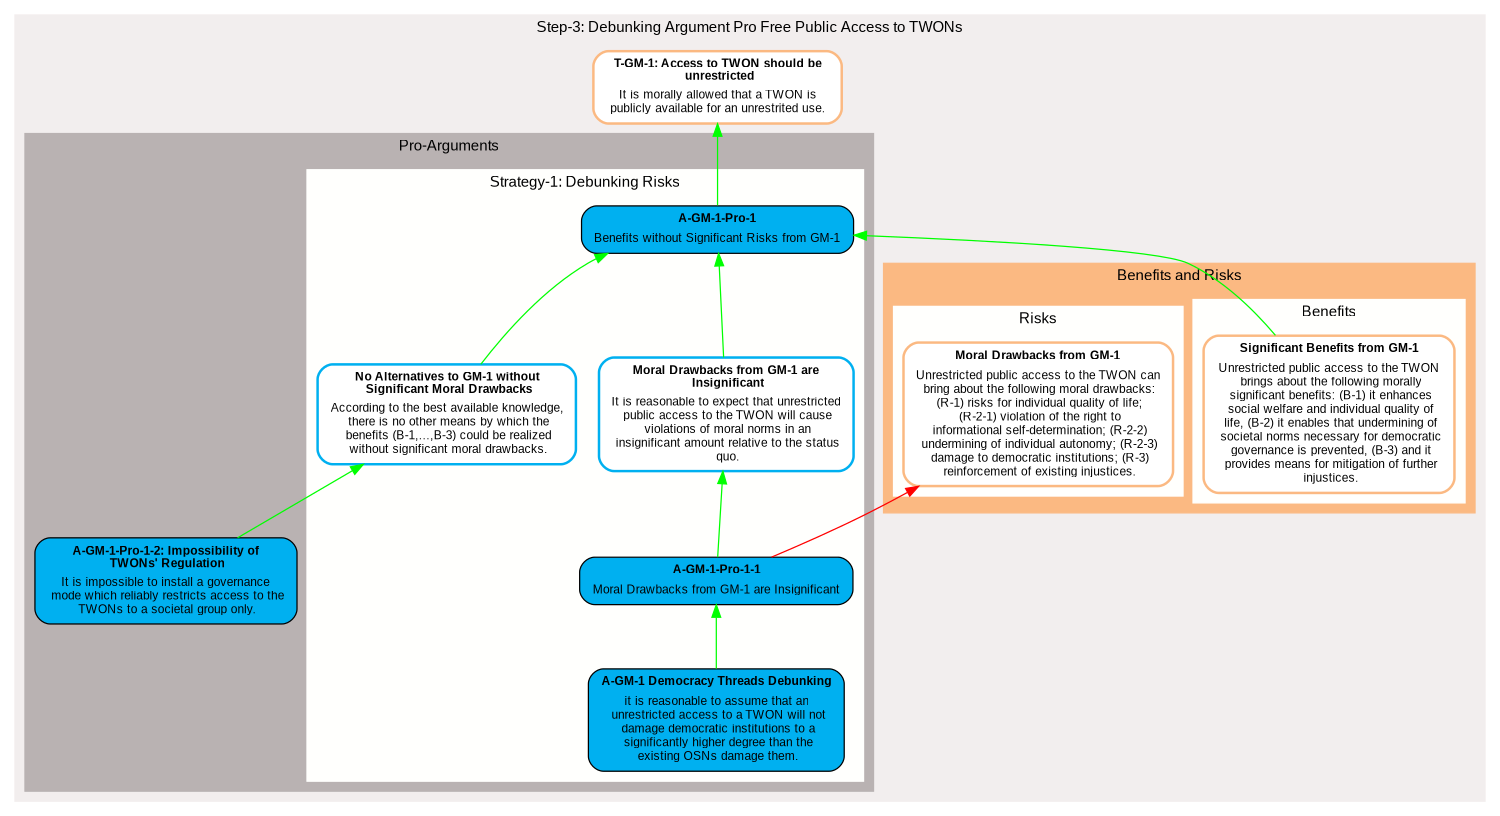 digraph "Argument Map" {

rankdir = "BT";
concentrate = "false";
ratio = "auto";
size = "10,10";
edge[arrowsize="1", penwidth="1"]graph [bgcolor = "transparent" ]
subgraph cluster_1 {
  label = <<FONT FACE="arial" POINT-SIZE="12" COLOR="#000000">Step-3&#x3A;&#x20;Debunking&#x20;Argument&#x20;Pro&#x20;Free&#x20;Public&#x20;Access&#x20;to&#x20;TWONs</FONT>>;
  color = "#f2eeee";
  margin="8" style = filled;
 labelloc = "b";

  n0 [label=<<TABLE WIDTH="0" ALIGN="CENTER" BORDER="0" CELLSPACING="0"><TR><TD WIDTH="0" ALIGN="TEXT" BALIGN="CENTER"><FONT FACE="arial" POINT-SIZE="10" COLOR="#000000"><B>T-GM-1&#x3A;&#x20;Access&#x20;to&#x20;TWON&#x20;should&#x20;be<BR/>&#x20;unrestricted</B></FONT></TD></TR><TR><TD ALIGN="TEXT" WIDTH="0" BALIGN="CENTER"><FONT FACE="arial" POINT-SIZE="10" COLOR="#000000">It&#x20;is&#x20;morally&#x20;allowed&#x20;that&#x20;a&#x20;TWON&#x20;is<BR/>&#x20;publicly&#x20;available&#x20;for&#x20;an&#x20;unrestrited&#x20;use.&#x20;</FONT></TD></TR></TABLE>>, shape="box",  margin="0.11,0.055", style="filled,rounded,bold", color="#FBB982", fillcolor="white", labelfontcolor="white", fontcolor="#000000", type="statement-map-node"];

subgraph cluster_2 {
  label = <<FONT FACE="arial" POINT-SIZE="12" COLOR="#000000">Benefits&#x20;and&#x20;Risks</FONT>>;
  color = "#FBB982";
  margin="8" style = filled;
 labelloc = "b";


subgraph cluster_3 {
  label = <<FONT FACE="arial" POINT-SIZE="12" COLOR="#000000">Benefits</FONT>>;
  color = "#fffffd";
  margin="8" style = filled;
 labelloc = "b";

  n1 [label=<<TABLE WIDTH="0" ALIGN="CENTER" BORDER="0" CELLSPACING="0"><TR><TD WIDTH="0" ALIGN="TEXT" BALIGN="CENTER"><FONT FACE="arial" POINT-SIZE="10" COLOR="#000000"><B>Significant&#x20;Benefits&#x20;from&#x20;GM-1</B></FONT></TD></TR><TR><TD ALIGN="TEXT" WIDTH="0" BALIGN="CENTER"><FONT FACE="arial" POINT-SIZE="10" COLOR="#000000">Unrestricted&#x20;public&#x20;access&#x20;to&#x20;the&#x20;TWON<BR/>&#x20;brings&#x20;about&#x20;the&#x20;following&#x20;morally<BR/>&#x20;significant&#x20;benefits&#x3A;&#x20;&#x28;B-1&#x29;&#x20;it&#x20;enhances<BR/>&#x20;social&#x20;welfare&#x20;and&#x20;individual&#x20;quality&#x20;of<BR/>&#x20;life&#x2C;&#x20;&#x28;B-2&#x29;&#x20;it&#x20;enables&#x20;that&#x20;undermining&#x20;of<BR/>&#x20;societal&#x20;norms&#x20;necessary&#x20;for&#x20;democratic<BR/>&#x20;governance&#x20;is&#x20;prevented&#x2C;&#x20;&#x28;B-3&#x29;&#x20;and&#x20;it<BR/>&#x20;provides&#x20;means&#x20;for&#x20;mitigation&#x20;of&#x20;further<BR/>&#x20;injustices.</FONT></TD></TR></TABLE>>, shape="box",  margin="0.11,0.055", style="filled,rounded,bold", color="#FBB982", fillcolor="white", labelfontcolor="white", fontcolor="#000000", type="statement-map-node"];

}


subgraph cluster_4 {
  label = <<FONT FACE="arial" POINT-SIZE="12" COLOR="#000000">Risks</FONT>>;
  color = "#fffffd";
  margin="8" style = filled;
 labelloc = "b";

  n4 [label=<<TABLE WIDTH="0" ALIGN="CENTER" BORDER="0" CELLSPACING="0"><TR><TD WIDTH="0" ALIGN="TEXT" BALIGN="CENTER"><FONT FACE="arial" POINT-SIZE="10" COLOR="#000000"><B>Moral&#x20;Drawbacks&#x20;from&#x20;GM-1</B></FONT></TD></TR><TR><TD ALIGN="TEXT" WIDTH="0" BALIGN="CENTER"><FONT FACE="arial" POINT-SIZE="10" COLOR="#000000">Unrestricted&#x20;public&#x20;access&#x20;to&#x20;the&#x20;TWON&#x20;can<BR/>&#x20;bring&#x20;about&#x20;the&#x20;following&#x20;moral&#x20;drawbacks&#x3A;<BR/>&#x20;&#x28;R-1&#x29;&#x20;risks&#x20;for&#x20;individual&#x20;quality&#x20;of&#x20;life&#x3B;<BR/>&#x20;&#x28;R-2-1&#x29;&#x20;violation&#x20;of&#x20;the&#x20;right&#x20;to<BR/>&#x20;informational&#x20;self-determination&#x3B;&#x20;&#x28;R-2-2&#x29;<BR/>&#x20;undermining&#x20;of&#x20;individual&#x20;autonomy&#x3B;&#x20;&#x28;R-2-3&#x29;<BR/>&#x20;damage&#x20;to&#x20;democratic&#x20;institutions&#x3B;&#x20;&#x28;R-3&#x29;<BR/>&#x20;reinforcement&#x20;of&#x20;existing&#x20;injustices.</FONT></TD></TR></TABLE>>, shape="box",  margin="0.11,0.055", style="filled,rounded,bold", color="#FBB982", fillcolor="white", labelfontcolor="white", fontcolor="#000000", type="statement-map-node"];

}


}


subgraph cluster_5 {
  label = <<FONT FACE="arial" POINT-SIZE="12" COLOR="#000000">Pro-Arguments</FONT>>;
  color = "#b9b2b2";
  margin="8" style = filled;
 labelloc = "b";

  n5 [label=<<TABLE WIDTH="0" ALIGN="CENTER" BORDER="0" CELLSPACING="0"><TR><TD WIDTH="0" ALIGN="TEXT" BALIGN="CENTER"><FONT FACE="arial" POINT-SIZE="10" COLOR="#000000"><B>A-GM-1-Pro-1-2&#x3A;&#x20;Impossibility&#x20;of<BR/>&#x20;TWONs&#x27;&#x20;Regulation</B></FONT></TD></TR><TR><TD ALIGN="TEXT" WIDTH="0" BALIGN="CENTER"><FONT FACE="arial" POINT-SIZE="10" COLOR="#000000">It&#x20;is&#x20;impossible&#x20;to&#x20;install&#x20;a&#x20;governance<BR/>&#x20;mode&#x20;which&#x20;reliably&#x20;restricts&#x20;access&#x20;to&#x20;the<BR/>&#x20;TWONs&#x20;to&#x20;a&#x20;societal&#x20;group&#x20;only.</FONT></TD></TR></TABLE>>, margin="0.11,0.055", shape="box", style="filled, rounded", fillcolor="#00B0F0", fontcolor="#000000",  type="argument-map-node"];

subgraph cluster_6 {
  label = <<FONT FACE="arial" POINT-SIZE="12" COLOR="#000000">Strategy-1&#x3A;&#x20;Debunking&#x20;Risks</FONT>>;
  color = "#fffffd";
  margin="8" style = filled;
 labelloc = "b";

  n2 [label=<<TABLE WIDTH="0" ALIGN="CENTER" BORDER="0" CELLSPACING="0"><TR><TD WIDTH="0" ALIGN="TEXT" BALIGN="CENTER"><FONT FACE="arial" POINT-SIZE="10" COLOR="#000000"><B>Moral&#x20;Drawbacks&#x20;from&#x20;GM-1&#x20;are<BR/>&#x20;Insignificant</B></FONT></TD></TR><TR><TD ALIGN="TEXT" WIDTH="0" BALIGN="CENTER"><FONT FACE="arial" POINT-SIZE="10" COLOR="#000000">It&#x20;is&#x20;reasonable&#x20;to&#x20;expect&#x20;that&#x20;unrestricted<BR/>&#x20;public&#x20;access&#x20;to&#x20;the&#x20;TWON&#x20;will&#x20;cause<BR/>&#x20;violations&#x20;of&#x20;moral&#x20;norms&#x20;in&#x20;an<BR/>&#x20;insignificant&#x20;amount&#x20;relative&#x20;to&#x20;the&#x20;status<BR/>&#x20;quo.</FONT></TD></TR></TABLE>>, shape="box",  margin="0.11,0.055", style="filled,rounded,bold", color="#00B0F0", fillcolor="white", labelfontcolor="white", fontcolor="#000000", type="statement-map-node"];
  n3 [label=<<TABLE WIDTH="0" ALIGN="CENTER" BORDER="0" CELLSPACING="0"><TR><TD WIDTH="0" ALIGN="TEXT" BALIGN="CENTER"><FONT FACE="arial" POINT-SIZE="10" COLOR="#000000"><B>No&#x20;Alternatives&#x20;to&#x20;GM-1&#x20;without<BR/>&#x20;Significant&#x20;Moral&#x20;Drawbacks</B></FONT></TD></TR><TR><TD ALIGN="TEXT" WIDTH="0" BALIGN="CENTER"><FONT FACE="arial" POINT-SIZE="10" COLOR="#000000">According&#x20;to&#x20;the&#x20;best&#x20;available&#x20;knowledge&#x2C;<BR/>&#x20;there&#x20;is&#x20;no&#x20;other&#x20;means&#x20;by&#x20;which&#x20;the<BR/>&#x20;benefits&#x20;&#x28;B-1&#x2C;...&#x2C;B-3&#x29;&#x20;could&#x20;be&#x20;realized<BR/>&#x20;without&#x20;significant&#x20;moral&#x20;drawbacks.</FONT></TD></TR></TABLE>>, shape="box",  margin="0.11,0.055", style="filled,rounded,bold", color="#00B0F0", fillcolor="white", labelfontcolor="white", fontcolor="#000000", type="statement-map-node"];
  n6 [label=<<TABLE WIDTH="0" ALIGN="CENTER" BORDER="0" CELLSPACING="0"><TR><TD WIDTH="0" ALIGN="TEXT" BALIGN="CENTER"><FONT FACE="arial" POINT-SIZE="10" COLOR="#000000"><B>A-GM-1-Pro-1</B></FONT></TD></TR><TR><TD ALIGN="TEXT" WIDTH="0" BALIGN="CENTER"><FONT FACE="arial" POINT-SIZE="10" COLOR="#000000">Benefits&#x20;without&#x20;Significant&#x20;Risks&#x20;from&#x20;GM-1</FONT></TD></TR></TABLE>>, margin="0.11,0.055", shape="box", style="filled, rounded", fillcolor="#00B0F0", fontcolor="#000000",  type="argument-map-node"];
  n7 [label=<<TABLE WIDTH="0" ALIGN="CENTER" BORDER="0" CELLSPACING="0"><TR><TD WIDTH="0" ALIGN="TEXT" BALIGN="CENTER"><FONT FACE="arial" POINT-SIZE="10" COLOR="#000000"><B>A-GM-1-Pro-1-1</B></FONT></TD></TR><TR><TD ALIGN="TEXT" WIDTH="0" BALIGN="CENTER"><FONT FACE="arial" POINT-SIZE="10" COLOR="#000000">Moral&#x20;Drawbacks&#x20;from&#x20;GM-1&#x20;are&#x20;Insignificant</FONT></TD></TR></TABLE>>, margin="0.11,0.055", shape="box", style="filled, rounded", fillcolor="#00B0F0", fontcolor="#000000",  type="argument-map-node"];
  n8 [label=<<TABLE WIDTH="0" ALIGN="CENTER" BORDER="0" CELLSPACING="0"><TR><TD WIDTH="0" ALIGN="TEXT" BALIGN="CENTER"><FONT FACE="arial" POINT-SIZE="10" COLOR="#000000"><B>A-GM-1&#x20;Democracy&#x20;Threads&#x20;Debunking</B></FONT></TD></TR><TR><TD ALIGN="TEXT" WIDTH="0" BALIGN="CENTER"><FONT FACE="arial" POINT-SIZE="10" COLOR="#000000">it&#x20;is&#x20;reasonable&#x20;to&#x20;assume&#x20;that&#x20;an<BR/>&#x20;unrestricted&#x20;access&#x20;to&#x20;a&#x20;TWON&#x20;will&#x20;not<BR/>&#x20;damage&#x20;democratic&#x20;institutions&#x20;to&#x20;a<BR/>&#x20;significantly&#x20;higher&#x20;degree&#x20;than&#x20;the<BR/>&#x20;existing&#x20;OSNs&#x20;damage&#x20;them.</FONT></TD></TR></TABLE>>, margin="0.11,0.055", shape="box", style="filled, rounded", fillcolor="#00B0F0", fontcolor="#000000",  type="argument-map-node"];

}


}


}



  n7 -> n2 [type="support", color="#00ff00"];
  n5 -> n3 [type="support", color="#00ff00"];
  n8 -> n7 [type="support", color="#00ff00"];
  n7 -> n4 [type="attack", color="#ff0000"];
  n6 -> n0 [type="support", color="#00ff00"];
  n1 -> n6 [type="support", color="#00ff00"];
  n2 -> n6 [type="support", color="#00ff00"];
  n3 -> n6 [type="support", color="#00ff00"];

}